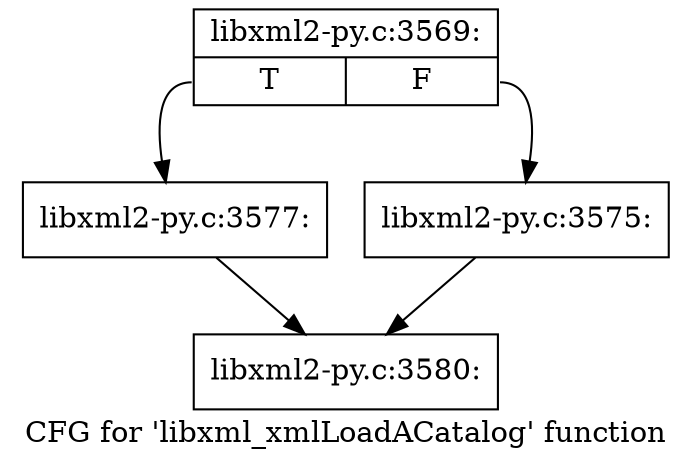 digraph "CFG for 'libxml_xmlLoadACatalog' function" {
	label="CFG for 'libxml_xmlLoadACatalog' function";

	Node0x3f425c0 [shape=record,label="{libxml2-py.c:3569:|{<s0>T|<s1>F}}"];
	Node0x3f425c0:s0 -> Node0x3f43670;
	Node0x3f425c0:s1 -> Node0x3f43620;
	Node0x3f43620 [shape=record,label="{libxml2-py.c:3575:}"];
	Node0x3f43620 -> Node0x3f41e50;
	Node0x3f43670 [shape=record,label="{libxml2-py.c:3577:}"];
	Node0x3f43670 -> Node0x3f41e50;
	Node0x3f41e50 [shape=record,label="{libxml2-py.c:3580:}"];
}
